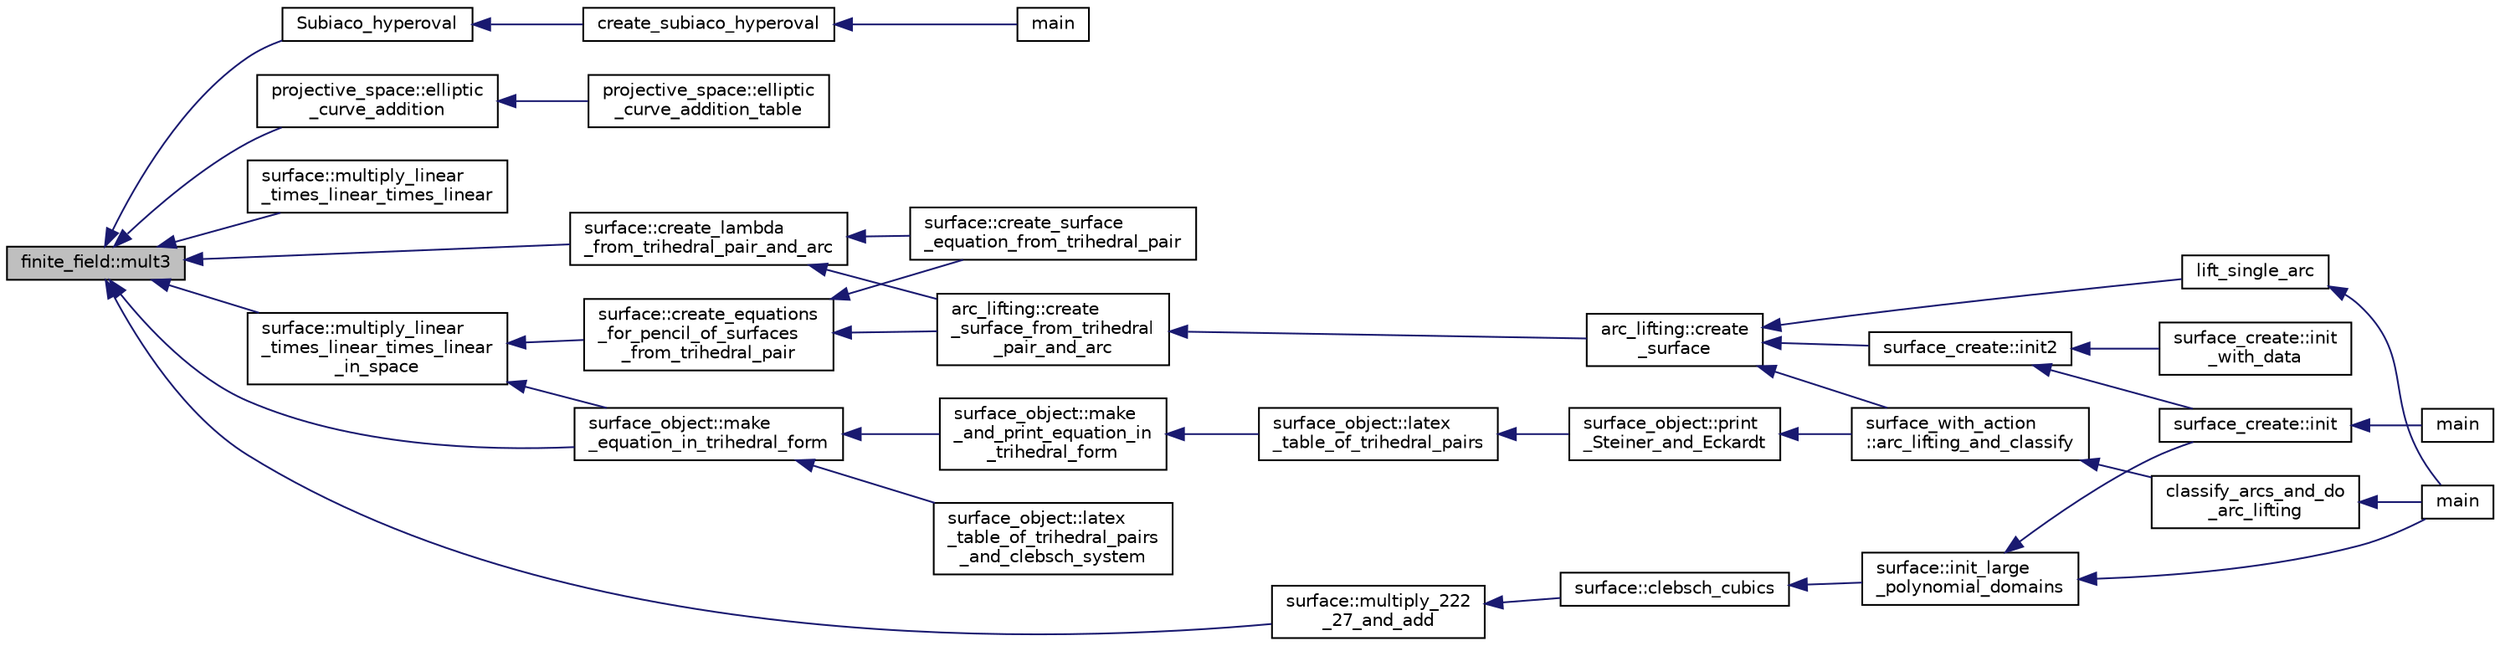 digraph "finite_field::mult3"
{
  edge [fontname="Helvetica",fontsize="10",labelfontname="Helvetica",labelfontsize="10"];
  node [fontname="Helvetica",fontsize="10",shape=record];
  rankdir="LR";
  Node11086 [label="finite_field::mult3",height=0.2,width=0.4,color="black", fillcolor="grey75", style="filled", fontcolor="black"];
  Node11086 -> Node11087 [dir="back",color="midnightblue",fontsize="10",style="solid",fontname="Helvetica"];
  Node11087 [label="Subiaco_hyperoval",height=0.2,width=0.4,color="black", fillcolor="white", style="filled",URL="$d4/d67/geometry_8h.html#a7653c4fab644da8c6527a23977f3670f"];
  Node11087 -> Node11088 [dir="back",color="midnightblue",fontsize="10",style="solid",fontname="Helvetica"];
  Node11088 [label="create_subiaco_hyperoval",height=0.2,width=0.4,color="black", fillcolor="white", style="filled",URL="$d4/d67/geometry_8h.html#ae5503f90cbc88ad9557ff4baa622b360"];
  Node11088 -> Node11089 [dir="back",color="midnightblue",fontsize="10",style="solid",fontname="Helvetica"];
  Node11089 [label="main",height=0.2,width=0.4,color="black", fillcolor="white", style="filled",URL="$d4/d6e/make__something_8_c.html#a217dbf8b442f20279ea00b898af96f52"];
  Node11086 -> Node11090 [dir="back",color="midnightblue",fontsize="10",style="solid",fontname="Helvetica"];
  Node11090 [label="projective_space::elliptic\l_curve_addition",height=0.2,width=0.4,color="black", fillcolor="white", style="filled",URL="$d2/d17/classprojective__space.html#a8467d469b4b77005ddb537766a0818a4"];
  Node11090 -> Node11091 [dir="back",color="midnightblue",fontsize="10",style="solid",fontname="Helvetica"];
  Node11091 [label="projective_space::elliptic\l_curve_addition_table",height=0.2,width=0.4,color="black", fillcolor="white", style="filled",URL="$d2/d17/classprojective__space.html#adb3ed668723c9509c7033fdf92a5831b"];
  Node11086 -> Node11092 [dir="back",color="midnightblue",fontsize="10",style="solid",fontname="Helvetica"];
  Node11092 [label="surface::multiply_linear\l_times_linear_times_linear",height=0.2,width=0.4,color="black", fillcolor="white", style="filled",URL="$d5/d88/classsurface.html#a452f6857968bb85f49f2f204680fb8e5"];
  Node11086 -> Node11093 [dir="back",color="midnightblue",fontsize="10",style="solid",fontname="Helvetica"];
  Node11093 [label="surface::multiply_linear\l_times_linear_times_linear\l_in_space",height=0.2,width=0.4,color="black", fillcolor="white", style="filled",URL="$d5/d88/classsurface.html#abcbac4f9bd652897db85be7bf17abf62"];
  Node11093 -> Node11094 [dir="back",color="midnightblue",fontsize="10",style="solid",fontname="Helvetica"];
  Node11094 [label="surface::create_equations\l_for_pencil_of_surfaces\l_from_trihedral_pair",height=0.2,width=0.4,color="black", fillcolor="white", style="filled",URL="$d5/d88/classsurface.html#a3bdfac2b8808cb00eb11e54d38e45039"];
  Node11094 -> Node11095 [dir="back",color="midnightblue",fontsize="10",style="solid",fontname="Helvetica"];
  Node11095 [label="surface::create_surface\l_equation_from_trihedral_pair",height=0.2,width=0.4,color="black", fillcolor="white", style="filled",URL="$d5/d88/classsurface.html#a39c89c2c3826d0d79d54ec69fb35a35e"];
  Node11094 -> Node11096 [dir="back",color="midnightblue",fontsize="10",style="solid",fontname="Helvetica"];
  Node11096 [label="arc_lifting::create\l_surface_from_trihedral\l_pair_and_arc",height=0.2,width=0.4,color="black", fillcolor="white", style="filled",URL="$dc/db7/classarc__lifting.html#a947fc1f7d5456a5654eef22b14c70317"];
  Node11096 -> Node11097 [dir="back",color="midnightblue",fontsize="10",style="solid",fontname="Helvetica"];
  Node11097 [label="arc_lifting::create\l_surface",height=0.2,width=0.4,color="black", fillcolor="white", style="filled",URL="$dc/db7/classarc__lifting.html#a2b1fd46281de9ff3fef00fc122d39b2b"];
  Node11097 -> Node11098 [dir="back",color="midnightblue",fontsize="10",style="solid",fontname="Helvetica"];
  Node11098 [label="lift_single_arc",height=0.2,width=0.4,color="black", fillcolor="white", style="filled",URL="$d6/dc3/arc__lifting__main_8_c.html#a0bdc148f70112959722a40cf9758d54b"];
  Node11098 -> Node11099 [dir="back",color="midnightblue",fontsize="10",style="solid",fontname="Helvetica"];
  Node11099 [label="main",height=0.2,width=0.4,color="black", fillcolor="white", style="filled",URL="$d6/dc3/arc__lifting__main_8_c.html#a217dbf8b442f20279ea00b898af96f52"];
  Node11097 -> Node11100 [dir="back",color="midnightblue",fontsize="10",style="solid",fontname="Helvetica"];
  Node11100 [label="surface_create::init2",height=0.2,width=0.4,color="black", fillcolor="white", style="filled",URL="$de/da4/classsurface__create.html#a0d600640f7dd62d5a6c36443effdab59"];
  Node11100 -> Node11101 [dir="back",color="midnightblue",fontsize="10",style="solid",fontname="Helvetica"];
  Node11101 [label="surface_create::init\l_with_data",height=0.2,width=0.4,color="black", fillcolor="white", style="filled",URL="$de/da4/classsurface__create.html#a9226f687139676532adb1aa971fbade2"];
  Node11100 -> Node11102 [dir="back",color="midnightblue",fontsize="10",style="solid",fontname="Helvetica"];
  Node11102 [label="surface_create::init",height=0.2,width=0.4,color="black", fillcolor="white", style="filled",URL="$de/da4/classsurface__create.html#ab0db5c12825f778e3caf8aa4da02eb06"];
  Node11102 -> Node11103 [dir="back",color="midnightblue",fontsize="10",style="solid",fontname="Helvetica"];
  Node11103 [label="main",height=0.2,width=0.4,color="black", fillcolor="white", style="filled",URL="$d2/dfa/create__surface__main_8_c.html#a217dbf8b442f20279ea00b898af96f52"];
  Node11097 -> Node11104 [dir="back",color="midnightblue",fontsize="10",style="solid",fontname="Helvetica"];
  Node11104 [label="surface_with_action\l::arc_lifting_and_classify",height=0.2,width=0.4,color="black", fillcolor="white", style="filled",URL="$d8/df9/classsurface__with__action.html#a62a3948f830c59e09ef94937650a07a4"];
  Node11104 -> Node11105 [dir="back",color="midnightblue",fontsize="10",style="solid",fontname="Helvetica"];
  Node11105 [label="classify_arcs_and_do\l_arc_lifting",height=0.2,width=0.4,color="black", fillcolor="white", style="filled",URL="$d6/dc3/arc__lifting__main_8_c.html#afdd7be16f16b8c71e9a72fe5f6a0b59c"];
  Node11105 -> Node11099 [dir="back",color="midnightblue",fontsize="10",style="solid",fontname="Helvetica"];
  Node11093 -> Node11106 [dir="back",color="midnightblue",fontsize="10",style="solid",fontname="Helvetica"];
  Node11106 [label="surface_object::make\l_equation_in_trihedral_form",height=0.2,width=0.4,color="black", fillcolor="white", style="filled",URL="$df/df8/classsurface__object.html#a27fe2b23c959d65da1c1cac88a38ca08"];
  Node11106 -> Node11107 [dir="back",color="midnightblue",fontsize="10",style="solid",fontname="Helvetica"];
  Node11107 [label="surface_object::latex\l_table_of_trihedral_pairs\l_and_clebsch_system",height=0.2,width=0.4,color="black", fillcolor="white", style="filled",URL="$df/df8/classsurface__object.html#a174ac7ffea380b2c2593fbe540da38c4"];
  Node11106 -> Node11108 [dir="back",color="midnightblue",fontsize="10",style="solid",fontname="Helvetica"];
  Node11108 [label="surface_object::make\l_and_print_equation_in\l_trihedral_form",height=0.2,width=0.4,color="black", fillcolor="white", style="filled",URL="$df/df8/classsurface__object.html#a02b3921d146d4b171a0f5e45e08cd8fc"];
  Node11108 -> Node11109 [dir="back",color="midnightblue",fontsize="10",style="solid",fontname="Helvetica"];
  Node11109 [label="surface_object::latex\l_table_of_trihedral_pairs",height=0.2,width=0.4,color="black", fillcolor="white", style="filled",URL="$df/df8/classsurface__object.html#ae64b2ea950f99fb467960a0f2cbe7aa7"];
  Node11109 -> Node11110 [dir="back",color="midnightblue",fontsize="10",style="solid",fontname="Helvetica"];
  Node11110 [label="surface_object::print\l_Steiner_and_Eckardt",height=0.2,width=0.4,color="black", fillcolor="white", style="filled",URL="$df/df8/classsurface__object.html#af36e1817621bcc3f1d652d0adc6edece"];
  Node11110 -> Node11104 [dir="back",color="midnightblue",fontsize="10",style="solid",fontname="Helvetica"];
  Node11086 -> Node11111 [dir="back",color="midnightblue",fontsize="10",style="solid",fontname="Helvetica"];
  Node11111 [label="surface::create_lambda\l_from_trihedral_pair_and_arc",height=0.2,width=0.4,color="black", fillcolor="white", style="filled",URL="$d5/d88/classsurface.html#adb7f42b89cea8b8b3b63e0b02f925e59"];
  Node11111 -> Node11095 [dir="back",color="midnightblue",fontsize="10",style="solid",fontname="Helvetica"];
  Node11111 -> Node11096 [dir="back",color="midnightblue",fontsize="10",style="solid",fontname="Helvetica"];
  Node11086 -> Node11112 [dir="back",color="midnightblue",fontsize="10",style="solid",fontname="Helvetica"];
  Node11112 [label="surface::multiply_222\l_27_and_add",height=0.2,width=0.4,color="black", fillcolor="white", style="filled",URL="$d5/d88/classsurface.html#ae55d550aa63616f48c1b6348ae0fdfab"];
  Node11112 -> Node11113 [dir="back",color="midnightblue",fontsize="10",style="solid",fontname="Helvetica"];
  Node11113 [label="surface::clebsch_cubics",height=0.2,width=0.4,color="black", fillcolor="white", style="filled",URL="$d5/d88/classsurface.html#aac49a34b771fffc48f3650861c3684ab"];
  Node11113 -> Node11114 [dir="back",color="midnightblue",fontsize="10",style="solid",fontname="Helvetica"];
  Node11114 [label="surface::init_large\l_polynomial_domains",height=0.2,width=0.4,color="black", fillcolor="white", style="filled",URL="$d5/d88/classsurface.html#a4bed81f2918efe941518ab28d9a695d2"];
  Node11114 -> Node11099 [dir="back",color="midnightblue",fontsize="10",style="solid",fontname="Helvetica"];
  Node11114 -> Node11102 [dir="back",color="midnightblue",fontsize="10",style="solid",fontname="Helvetica"];
  Node11086 -> Node11106 [dir="back",color="midnightblue",fontsize="10",style="solid",fontname="Helvetica"];
}

